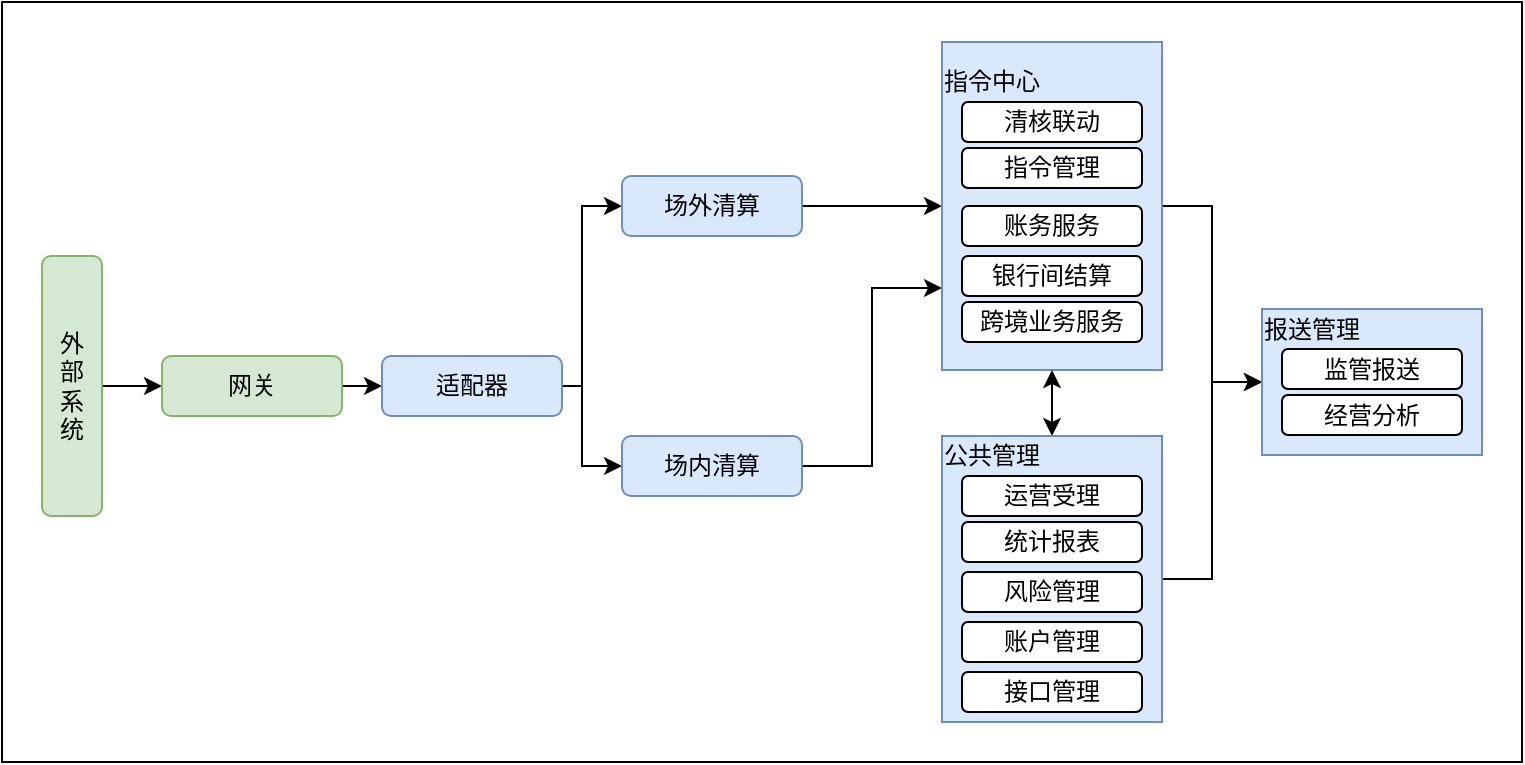 <mxfile version="25.0.3">
  <diagram name="第 1 页" id="g7veUL_WX-F4NbfNP-a4">
    <mxGraphModel dx="954" dy="496" grid="1" gridSize="10" guides="1" tooltips="1" connect="1" arrows="1" fold="1" page="1" pageScale="1" pageWidth="827" pageHeight="1169" math="0" shadow="0">
      <root>
        <mxCell id="0" />
        <mxCell id="1" parent="0" />
        <mxCell id="0Vkvbfkp-Pfh3b7VRJ7F-2" value="" style="rounded=0;whiteSpace=wrap;html=1;" vertex="1" parent="1">
          <mxGeometry x="10" y="50" width="760" height="380" as="geometry" />
        </mxCell>
        <mxCell id="0Vkvbfkp-Pfh3b7VRJ7F-28" style="edgeStyle=orthogonalEdgeStyle;rounded=0;orthogonalLoop=1;jettySize=auto;html=1;exitX=1;exitY=0.5;exitDx=0;exitDy=0;entryX=0;entryY=0.5;entryDx=0;entryDy=0;" edge="1" parent="1" source="0Vkvbfkp-Pfh3b7VRJ7F-3" target="0Vkvbfkp-Pfh3b7VRJ7F-4">
          <mxGeometry relative="1" as="geometry" />
        </mxCell>
        <mxCell id="0Vkvbfkp-Pfh3b7VRJ7F-3" value="外&lt;div&gt;部&lt;/div&gt;&lt;div&gt;系&lt;/div&gt;&lt;div&gt;统&lt;/div&gt;" style="rounded=1;whiteSpace=wrap;html=1;fillColor=#d5e8d4;strokeColor=#82b366;" vertex="1" parent="1">
          <mxGeometry x="30" y="177" width="30" height="130" as="geometry" />
        </mxCell>
        <mxCell id="0Vkvbfkp-Pfh3b7VRJ7F-29" style="edgeStyle=orthogonalEdgeStyle;rounded=0;orthogonalLoop=1;jettySize=auto;html=1;exitX=1;exitY=0.5;exitDx=0;exitDy=0;entryX=0;entryY=0.5;entryDx=0;entryDy=0;" edge="1" parent="1" source="0Vkvbfkp-Pfh3b7VRJ7F-4" target="0Vkvbfkp-Pfh3b7VRJ7F-5">
          <mxGeometry relative="1" as="geometry" />
        </mxCell>
        <mxCell id="0Vkvbfkp-Pfh3b7VRJ7F-4" value="网关" style="rounded=1;whiteSpace=wrap;html=1;fillColor=#d5e8d4;strokeColor=#82b366;" vertex="1" parent="1">
          <mxGeometry x="90" y="227" width="90" height="30" as="geometry" />
        </mxCell>
        <mxCell id="0Vkvbfkp-Pfh3b7VRJ7F-31" style="edgeStyle=orthogonalEdgeStyle;rounded=0;orthogonalLoop=1;jettySize=auto;html=1;exitX=1;exitY=0.5;exitDx=0;exitDy=0;entryX=0;entryY=0.5;entryDx=0;entryDy=0;" edge="1" parent="1" source="0Vkvbfkp-Pfh3b7VRJ7F-5" target="0Vkvbfkp-Pfh3b7VRJ7F-7">
          <mxGeometry relative="1" as="geometry">
            <Array as="points">
              <mxPoint x="300" y="242" />
              <mxPoint x="300" y="282" />
            </Array>
          </mxGeometry>
        </mxCell>
        <mxCell id="0Vkvbfkp-Pfh3b7VRJ7F-40" style="edgeStyle=orthogonalEdgeStyle;rounded=0;orthogonalLoop=1;jettySize=auto;html=1;exitX=1;exitY=0.5;exitDx=0;exitDy=0;entryX=0;entryY=0.5;entryDx=0;entryDy=0;" edge="1" parent="1" source="0Vkvbfkp-Pfh3b7VRJ7F-5" target="0Vkvbfkp-Pfh3b7VRJ7F-6">
          <mxGeometry relative="1" as="geometry">
            <Array as="points">
              <mxPoint x="300" y="242" />
              <mxPoint x="300" y="152" />
            </Array>
          </mxGeometry>
        </mxCell>
        <mxCell id="0Vkvbfkp-Pfh3b7VRJ7F-5" value="适配器" style="rounded=1;whiteSpace=wrap;html=1;fillColor=#dae8fc;strokeColor=#6c8ebf;" vertex="1" parent="1">
          <mxGeometry x="200" y="227" width="90" height="30" as="geometry" />
        </mxCell>
        <mxCell id="0Vkvbfkp-Pfh3b7VRJ7F-37" style="edgeStyle=orthogonalEdgeStyle;rounded=0;orthogonalLoop=1;jettySize=auto;html=1;exitX=1;exitY=0.5;exitDx=0;exitDy=0;entryX=0;entryY=0.5;entryDx=0;entryDy=0;" edge="1" parent="1" source="0Vkvbfkp-Pfh3b7VRJ7F-6" target="0Vkvbfkp-Pfh3b7VRJ7F-10">
          <mxGeometry relative="1" as="geometry" />
        </mxCell>
        <mxCell id="0Vkvbfkp-Pfh3b7VRJ7F-6" value="场外清算" style="rounded=1;whiteSpace=wrap;html=1;fillColor=#dae8fc;strokeColor=#6c8ebf;" vertex="1" parent="1">
          <mxGeometry x="320" y="137" width="90" height="30" as="geometry" />
        </mxCell>
        <mxCell id="0Vkvbfkp-Pfh3b7VRJ7F-34" style="edgeStyle=orthogonalEdgeStyle;rounded=0;orthogonalLoop=1;jettySize=auto;html=1;exitX=1;exitY=0.5;exitDx=0;exitDy=0;entryX=0;entryY=0.75;entryDx=0;entryDy=0;" edge="1" parent="1" source="0Vkvbfkp-Pfh3b7VRJ7F-7" target="0Vkvbfkp-Pfh3b7VRJ7F-10">
          <mxGeometry relative="1" as="geometry" />
        </mxCell>
        <mxCell id="0Vkvbfkp-Pfh3b7VRJ7F-7" value="场内清算" style="rounded=1;whiteSpace=wrap;html=1;fillColor=#dae8fc;strokeColor=#6c8ebf;" vertex="1" parent="1">
          <mxGeometry x="320" y="267" width="90" height="30" as="geometry" />
        </mxCell>
        <mxCell id="0Vkvbfkp-Pfh3b7VRJ7F-48" style="edgeStyle=orthogonalEdgeStyle;rounded=0;orthogonalLoop=1;jettySize=auto;html=1;exitX=1;exitY=0.5;exitDx=0;exitDy=0;entryX=0;entryY=0.5;entryDx=0;entryDy=0;" edge="1" parent="1" source="0Vkvbfkp-Pfh3b7VRJ7F-10" target="0Vkvbfkp-Pfh3b7VRJ7F-41">
          <mxGeometry relative="1" as="geometry" />
        </mxCell>
        <mxCell id="0Vkvbfkp-Pfh3b7VRJ7F-10" value="" style="rounded=0;whiteSpace=wrap;html=1;fillColor=#dae8fc;strokeColor=#6c8ebf;" vertex="1" parent="1">
          <mxGeometry x="480" y="70" width="110" height="164" as="geometry" />
        </mxCell>
        <mxCell id="0Vkvbfkp-Pfh3b7VRJ7F-11" value="指令中心" style="text;html=1;align=center;verticalAlign=middle;whiteSpace=wrap;rounded=0;" vertex="1" parent="1">
          <mxGeometry x="480" y="80" width="50" height="20" as="geometry" />
        </mxCell>
        <mxCell id="0Vkvbfkp-Pfh3b7VRJ7F-12" value="&lt;span style=&quot;text-align: left;&quot;&gt;清核联动&lt;/span&gt;" style="rounded=1;whiteSpace=wrap;html=1;" vertex="1" parent="1">
          <mxGeometry x="490" y="100" width="90" height="20" as="geometry" />
        </mxCell>
        <mxCell id="0Vkvbfkp-Pfh3b7VRJ7F-13" value="&lt;span style=&quot;text-align: left;&quot;&gt;指令管理&lt;/span&gt;" style="rounded=1;whiteSpace=wrap;html=1;" vertex="1" parent="1">
          <mxGeometry x="490" y="123" width="90" height="20" as="geometry" />
        </mxCell>
        <mxCell id="0Vkvbfkp-Pfh3b7VRJ7F-16" value="&lt;span style=&quot;text-align: left;&quot;&gt;账务服务&lt;/span&gt;" style="rounded=1;whiteSpace=wrap;html=1;" vertex="1" parent="1">
          <mxGeometry x="490" y="152" width="90" height="20" as="geometry" />
        </mxCell>
        <mxCell id="0Vkvbfkp-Pfh3b7VRJ7F-17" value="&lt;span style=&quot;text-align: left;&quot;&gt;银行间结算&lt;/span&gt;" style="rounded=1;whiteSpace=wrap;html=1;" vertex="1" parent="1">
          <mxGeometry x="490" y="177" width="90" height="20" as="geometry" />
        </mxCell>
        <mxCell id="0Vkvbfkp-Pfh3b7VRJ7F-18" value="&lt;span style=&quot;text-align: left;&quot;&gt;跨境业务服务&lt;/span&gt;" style="rounded=1;whiteSpace=wrap;html=1;" vertex="1" parent="1">
          <mxGeometry x="490" y="200" width="90" height="20" as="geometry" />
        </mxCell>
        <mxCell id="0Vkvbfkp-Pfh3b7VRJ7F-39" style="edgeStyle=orthogonalEdgeStyle;rounded=0;orthogonalLoop=1;jettySize=auto;html=1;exitX=0.5;exitY=0;exitDx=0;exitDy=0;entryX=0.5;entryY=1;entryDx=0;entryDy=0;startArrow=classic;startFill=1;" edge="1" parent="1" source="0Vkvbfkp-Pfh3b7VRJ7F-19" target="0Vkvbfkp-Pfh3b7VRJ7F-10">
          <mxGeometry relative="1" as="geometry" />
        </mxCell>
        <mxCell id="0Vkvbfkp-Pfh3b7VRJ7F-49" style="edgeStyle=orthogonalEdgeStyle;rounded=0;orthogonalLoop=1;jettySize=auto;html=1;exitX=1;exitY=0.5;exitDx=0;exitDy=0;entryX=0;entryY=0.5;entryDx=0;entryDy=0;" edge="1" parent="1" source="0Vkvbfkp-Pfh3b7VRJ7F-19" target="0Vkvbfkp-Pfh3b7VRJ7F-41">
          <mxGeometry relative="1" as="geometry" />
        </mxCell>
        <mxCell id="0Vkvbfkp-Pfh3b7VRJ7F-19" value="" style="rounded=0;whiteSpace=wrap;html=1;fillColor=#dae8fc;strokeColor=#6c8ebf;" vertex="1" parent="1">
          <mxGeometry x="480" y="267" width="110" height="143" as="geometry" />
        </mxCell>
        <mxCell id="0Vkvbfkp-Pfh3b7VRJ7F-20" value="公共管理" style="text;html=1;align=center;verticalAlign=middle;whiteSpace=wrap;rounded=0;" vertex="1" parent="1">
          <mxGeometry x="480" y="267" width="50" height="20" as="geometry" />
        </mxCell>
        <mxCell id="0Vkvbfkp-Pfh3b7VRJ7F-21" value="&lt;span style=&quot;text-align: left;&quot;&gt;运营受理&lt;/span&gt;" style="rounded=1;whiteSpace=wrap;html=1;" vertex="1" parent="1">
          <mxGeometry x="490" y="287" width="90" height="20" as="geometry" />
        </mxCell>
        <mxCell id="0Vkvbfkp-Pfh3b7VRJ7F-22" value="&lt;span style=&quot;text-align: left;&quot;&gt;统计报表&lt;/span&gt;" style="rounded=1;whiteSpace=wrap;html=1;" vertex="1" parent="1">
          <mxGeometry x="490" y="310" width="90" height="20" as="geometry" />
        </mxCell>
        <mxCell id="0Vkvbfkp-Pfh3b7VRJ7F-23" value="&lt;span style=&quot;text-align: left;&quot;&gt;风险管理&lt;/span&gt;" style="rounded=1;whiteSpace=wrap;html=1;" vertex="1" parent="1">
          <mxGeometry x="490" y="335" width="90" height="20" as="geometry" />
        </mxCell>
        <mxCell id="0Vkvbfkp-Pfh3b7VRJ7F-25" value="&lt;span style=&quot;text-align: left;&quot;&gt;账户管理&lt;/span&gt;" style="rounded=1;whiteSpace=wrap;html=1;" vertex="1" parent="1">
          <mxGeometry x="490" y="360" width="90" height="20" as="geometry" />
        </mxCell>
        <mxCell id="0Vkvbfkp-Pfh3b7VRJ7F-26" value="&lt;span style=&quot;text-align: left;&quot;&gt;接口管理&lt;/span&gt;" style="rounded=1;whiteSpace=wrap;html=1;" vertex="1" parent="1">
          <mxGeometry x="490" y="385" width="90" height="20" as="geometry" />
        </mxCell>
        <mxCell id="0Vkvbfkp-Pfh3b7VRJ7F-41" value="" style="rounded=0;whiteSpace=wrap;html=1;fillColor=#dae8fc;strokeColor=#6c8ebf;" vertex="1" parent="1">
          <mxGeometry x="640" y="203.5" width="110" height="73" as="geometry" />
        </mxCell>
        <mxCell id="0Vkvbfkp-Pfh3b7VRJ7F-42" value="报送管理" style="text;html=1;align=center;verticalAlign=middle;whiteSpace=wrap;rounded=0;" vertex="1" parent="1">
          <mxGeometry x="640" y="203.5" width="50" height="20" as="geometry" />
        </mxCell>
        <mxCell id="0Vkvbfkp-Pfh3b7VRJ7F-43" value="&lt;span style=&quot;text-align: left;&quot;&gt;监管报送&lt;/span&gt;" style="rounded=1;whiteSpace=wrap;html=1;" vertex="1" parent="1">
          <mxGeometry x="650" y="223.5" width="90" height="20" as="geometry" />
        </mxCell>
        <mxCell id="0Vkvbfkp-Pfh3b7VRJ7F-44" value="&lt;div style=&quot;text-align: left;&quot;&gt;经营分析&lt;/div&gt;" style="rounded=1;whiteSpace=wrap;html=1;" vertex="1" parent="1">
          <mxGeometry x="650" y="246.5" width="90" height="20" as="geometry" />
        </mxCell>
      </root>
    </mxGraphModel>
  </diagram>
</mxfile>
